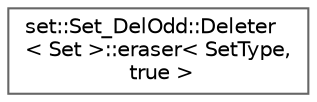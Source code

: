 digraph "类继承关系图"
{
 // LATEX_PDF_SIZE
  bgcolor="transparent";
  edge [fontname=Helvetica,fontsize=10,labelfontname=Helvetica,labelfontsize=10];
  node [fontname=Helvetica,fontsize=10,shape=box,height=0.2,width=0.4];
  rankdir="LR";
  Node0 [id="Node000000",label="set::Set_DelOdd::Deleter\l\< Set \>::eraser\< SetType,\l true \>",height=0.2,width=0.4,color="grey40", fillcolor="white", style="filled",URL="$structset_1_1_set___del_odd_1_1_deleter_1_1eraser_3_01_set_type_00_01true_01_4.html",tooltip=" "];
}
